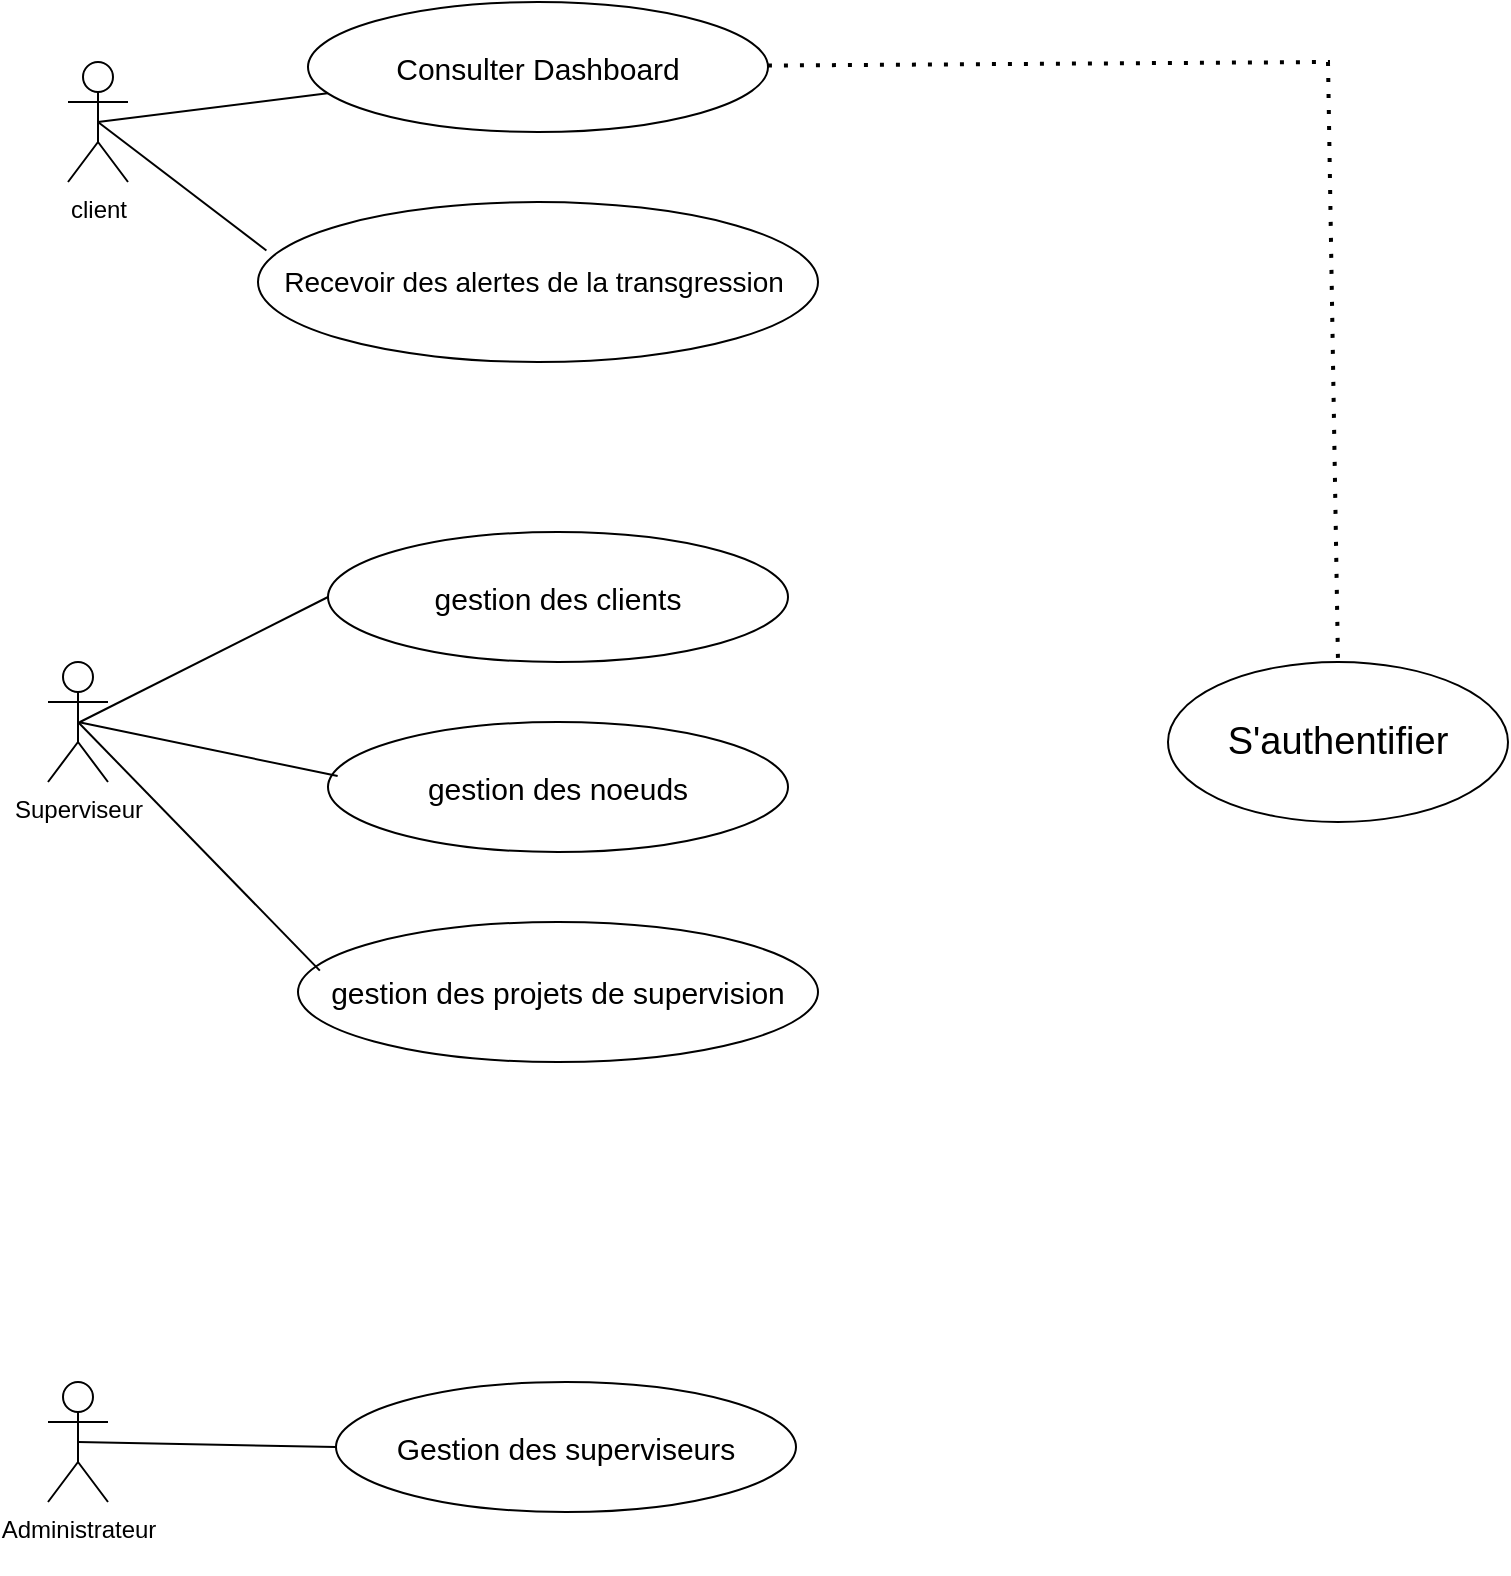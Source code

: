 <mxfile version="24.4.4" type="github">
  <diagram name="Page-1" id="sJ3Tlb8BXj-CtfrRwIT6">
    <mxGraphModel dx="955" dy="585" grid="1" gridSize="10" guides="1" tooltips="1" connect="1" arrows="1" fold="1" page="1" pageScale="1" pageWidth="827" pageHeight="1169" math="0" shadow="0">
      <root>
        <mxCell id="0" />
        <mxCell id="1" parent="0" />
        <mxCell id="ZaAKeQ5Eyc85K03VvwLX-1" value="Superviseur&lt;div&gt;&lt;br&gt;&lt;/div&gt;" style="shape=umlActor;verticalLabelPosition=bottom;verticalAlign=top;html=1;outlineConnect=0;" vertex="1" parent="1">
          <mxGeometry x="40" y="360" width="30" height="60" as="geometry" />
        </mxCell>
        <mxCell id="ZaAKeQ5Eyc85K03VvwLX-2" value="client" style="shape=umlActor;verticalLabelPosition=bottom;verticalAlign=top;html=1;outlineConnect=0;" vertex="1" parent="1">
          <mxGeometry x="50" y="60" width="30" height="60" as="geometry" />
        </mxCell>
        <mxCell id="ZaAKeQ5Eyc85K03VvwLX-3" value="Administrateur&lt;div&gt;&lt;br&gt;&lt;/div&gt;" style="shape=umlActor;verticalLabelPosition=bottom;verticalAlign=top;html=1;outlineConnect=0;" vertex="1" parent="1">
          <mxGeometry x="40" y="720" width="30" height="60" as="geometry" />
        </mxCell>
        <mxCell id="ZaAKeQ5Eyc85K03VvwLX-9" value="&lt;font style=&quot;font-size: 15px;&quot;&gt;Gestion des superviseurs&lt;/font&gt;" style="ellipse;whiteSpace=wrap;html=1;" vertex="1" parent="1">
          <mxGeometry x="184" y="720" width="230" height="65" as="geometry" />
        </mxCell>
        <mxCell id="ZaAKeQ5Eyc85K03VvwLX-11" value="&lt;font style=&quot;font-size: 15px;&quot;&gt;Consulter Dashboard&lt;/font&gt;" style="ellipse;whiteSpace=wrap;html=1;" vertex="1" parent="1">
          <mxGeometry x="170" y="30" width="230" height="65" as="geometry" />
        </mxCell>
        <mxCell id="ZaAKeQ5Eyc85K03VvwLX-12" value="&lt;font style=&quot;font-size: 15px;&quot;&gt;gestion des clients&lt;/font&gt;" style="ellipse;whiteSpace=wrap;html=1;" vertex="1" parent="1">
          <mxGeometry x="180" y="295" width="230" height="65" as="geometry" />
        </mxCell>
        <mxCell id="ZaAKeQ5Eyc85K03VvwLX-13" value="&lt;div style=&quot;text-align: left; font-size: 14px;&quot;&gt;&lt;span style=&quot;background-color: initial;&quot;&gt;Recevoir des alertes de la transgression&lt;/span&gt;&lt;span style=&quot;background-color: initial;&quot;&gt;&amp;nbsp;&lt;/span&gt;&lt;/div&gt;" style="ellipse;whiteSpace=wrap;html=1;" vertex="1" parent="1">
          <mxGeometry x="145" y="130" width="280" height="80" as="geometry" />
        </mxCell>
        <mxCell id="ZaAKeQ5Eyc85K03VvwLX-16" value="&lt;font style=&quot;font-size: 15px;&quot;&gt;gestion des noeuds&lt;/font&gt;" style="ellipse;whiteSpace=wrap;html=1;" vertex="1" parent="1">
          <mxGeometry x="180" y="390" width="230" height="65" as="geometry" />
        </mxCell>
        <mxCell id="ZaAKeQ5Eyc85K03VvwLX-17" value="&lt;font style=&quot;font-size: 15px;&quot;&gt;gestion des projets de supervision&lt;/font&gt;" style="ellipse;whiteSpace=wrap;html=1;" vertex="1" parent="1">
          <mxGeometry x="165" y="490" width="260" height="70" as="geometry" />
        </mxCell>
        <mxCell id="ZaAKeQ5Eyc85K03VvwLX-18" value="" style="endArrow=none;html=1;rounded=0;exitX=0.5;exitY=0.5;exitDx=0;exitDy=0;exitPerimeter=0;" edge="1" parent="1" source="ZaAKeQ5Eyc85K03VvwLX-2" target="ZaAKeQ5Eyc85K03VvwLX-11">
          <mxGeometry width="50" height="50" relative="1" as="geometry">
            <mxPoint x="90" y="90" as="sourcePoint" />
            <mxPoint x="160" y="70" as="targetPoint" />
          </mxGeometry>
        </mxCell>
        <mxCell id="ZaAKeQ5Eyc85K03VvwLX-21" value="" style="endArrow=none;html=1;rounded=0;exitX=0.5;exitY=0.5;exitDx=0;exitDy=0;exitPerimeter=0;entryX=0.015;entryY=0.303;entryDx=0;entryDy=0;entryPerimeter=0;" edge="1" parent="1" source="ZaAKeQ5Eyc85K03VvwLX-2" target="ZaAKeQ5Eyc85K03VvwLX-13">
          <mxGeometry width="50" height="50" relative="1" as="geometry">
            <mxPoint x="75" y="100" as="sourcePoint" />
            <mxPoint x="140" y="140" as="targetPoint" />
          </mxGeometry>
        </mxCell>
        <mxCell id="ZaAKeQ5Eyc85K03VvwLX-22" value="" style="endArrow=none;html=1;rounded=0;exitX=0.5;exitY=0.5;exitDx=0;exitDy=0;exitPerimeter=0;entryX=0;entryY=0.5;entryDx=0;entryDy=0;" edge="1" parent="1" target="ZaAKeQ5Eyc85K03VvwLX-12">
          <mxGeometry width="50" height="50" relative="1" as="geometry">
            <mxPoint x="56" y="390" as="sourcePoint" />
            <mxPoint x="170" y="375" as="targetPoint" />
          </mxGeometry>
        </mxCell>
        <mxCell id="ZaAKeQ5Eyc85K03VvwLX-23" value="" style="endArrow=none;html=1;rounded=0;exitX=0.5;exitY=0.5;exitDx=0;exitDy=0;exitPerimeter=0;entryX=0.021;entryY=0.416;entryDx=0;entryDy=0;entryPerimeter=0;" edge="1" parent="1" source="ZaAKeQ5Eyc85K03VvwLX-1" target="ZaAKeQ5Eyc85K03VvwLX-16">
          <mxGeometry width="50" height="50" relative="1" as="geometry">
            <mxPoint x="66" y="400" as="sourcePoint" />
            <mxPoint x="190" y="338" as="targetPoint" />
          </mxGeometry>
        </mxCell>
        <mxCell id="ZaAKeQ5Eyc85K03VvwLX-24" value="" style="endArrow=none;html=1;rounded=0;entryX=0.042;entryY=0.347;entryDx=0;entryDy=0;entryPerimeter=0;exitX=0.5;exitY=0.5;exitDx=0;exitDy=0;exitPerimeter=0;" edge="1" parent="1" source="ZaAKeQ5Eyc85K03VvwLX-1" target="ZaAKeQ5Eyc85K03VvwLX-17">
          <mxGeometry width="50" height="50" relative="1" as="geometry">
            <mxPoint x="60" y="390" as="sourcePoint" />
            <mxPoint x="200" y="348" as="targetPoint" />
          </mxGeometry>
        </mxCell>
        <mxCell id="ZaAKeQ5Eyc85K03VvwLX-25" value="" style="endArrow=none;html=1;rounded=0;entryX=0;entryY=0.5;entryDx=0;entryDy=0;exitX=0.5;exitY=0.5;exitDx=0;exitDy=0;exitPerimeter=0;" edge="1" parent="1" source="ZaAKeQ5Eyc85K03VvwLX-3" target="ZaAKeQ5Eyc85K03VvwLX-9">
          <mxGeometry width="50" height="50" relative="1" as="geometry">
            <mxPoint x="80" y="700" as="sourcePoint" />
            <mxPoint x="201" y="824" as="targetPoint" />
          </mxGeometry>
        </mxCell>
        <mxCell id="ZaAKeQ5Eyc85K03VvwLX-28" value="&lt;font style=&quot;font-size: 19px;&quot;&gt;S&#39;authentifier&lt;/font&gt;" style="ellipse;whiteSpace=wrap;html=1;" vertex="1" parent="1">
          <mxGeometry x="600" y="360" width="170" height="80" as="geometry" />
        </mxCell>
        <mxCell id="ZaAKeQ5Eyc85K03VvwLX-29" value="" style="endArrow=none;dashed=1;html=1;dashPattern=1 3;strokeWidth=2;rounded=0;entryX=0.5;entryY=0;entryDx=0;entryDy=0;" edge="1" parent="1" source="ZaAKeQ5Eyc85K03VvwLX-11" target="ZaAKeQ5Eyc85K03VvwLX-28">
          <mxGeometry width="50" height="50" relative="1" as="geometry">
            <mxPoint x="490" y="460" as="sourcePoint" />
            <mxPoint x="540" y="410" as="targetPoint" />
            <Array as="points">
              <mxPoint x="680" y="60" />
            </Array>
          </mxGeometry>
        </mxCell>
      </root>
    </mxGraphModel>
  </diagram>
</mxfile>
